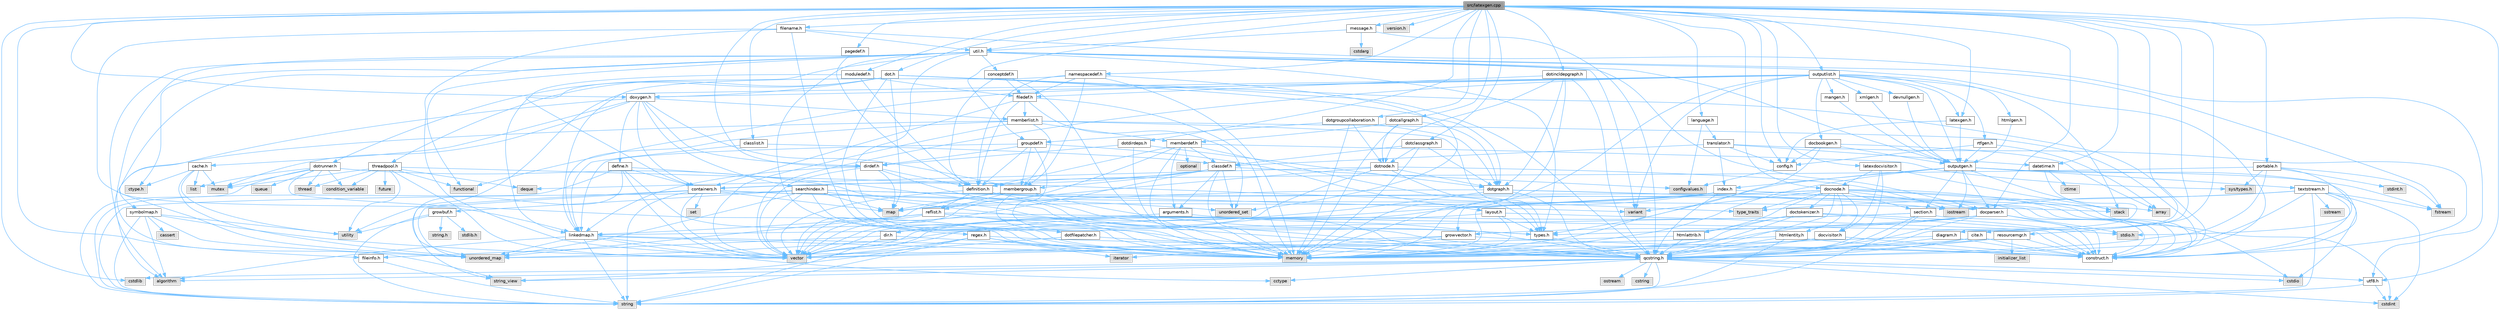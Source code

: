 digraph "src/latexgen.cpp"
{
 // INTERACTIVE_SVG=YES
 // LATEX_PDF_SIZE
  bgcolor="transparent";
  edge [fontname=Helvetica,fontsize=10,labelfontname=Helvetica,labelfontsize=10];
  node [fontname=Helvetica,fontsize=10,shape=box,height=0.2,width=0.4];
  Node1 [id="Node000001",label="src/latexgen.cpp",height=0.2,width=0.4,color="gray40", fillcolor="grey60", style="filled", fontcolor="black",tooltip=" "];
  Node1 -> Node2 [id="edge1_Node000001_Node000002",color="steelblue1",style="solid",tooltip=" "];
  Node2 [id="Node000002",label="cstdlib",height=0.2,width=0.4,color="grey60", fillcolor="#E0E0E0", style="filled",tooltip=" "];
  Node1 -> Node3 [id="edge2_Node000001_Node000003",color="steelblue1",style="solid",tooltip=" "];
  Node3 [id="Node000003",label="latexgen.h",height=0.2,width=0.4,color="grey40", fillcolor="white", style="filled",URL="$d6/d9c/latexgen_8h.html",tooltip=" "];
  Node3 -> Node4 [id="edge3_Node000003_Node000004",color="steelblue1",style="solid",tooltip=" "];
  Node4 [id="Node000004",label="config.h",height=0.2,width=0.4,color="grey40", fillcolor="white", style="filled",URL="$db/d16/config_8h.html",tooltip=" "];
  Node4 -> Node5 [id="edge4_Node000004_Node000005",color="steelblue1",style="solid",tooltip=" "];
  Node5 [id="Node000005",label="configvalues.h",height=0.2,width=0.4,color="grey60", fillcolor="#E0E0E0", style="filled",tooltip=" "];
  Node3 -> Node6 [id="edge5_Node000003_Node000006",color="steelblue1",style="solid",tooltip=" "];
  Node6 [id="Node000006",label="outputgen.h",height=0.2,width=0.4,color="grey40", fillcolor="white", style="filled",URL="$df/d06/outputgen_8h.html",tooltip=" "];
  Node6 -> Node7 [id="edge6_Node000006_Node000007",color="steelblue1",style="solid",tooltip=" "];
  Node7 [id="Node000007",label="memory",height=0.2,width=0.4,color="grey60", fillcolor="#E0E0E0", style="filled",tooltip=" "];
  Node6 -> Node8 [id="edge7_Node000006_Node000008",color="steelblue1",style="solid",tooltip=" "];
  Node8 [id="Node000008",label="stack",height=0.2,width=0.4,color="grey60", fillcolor="#E0E0E0", style="filled",tooltip=" "];
  Node6 -> Node9 [id="edge8_Node000006_Node000009",color="steelblue1",style="solid",tooltip=" "];
  Node9 [id="Node000009",label="iostream",height=0.2,width=0.4,color="grey60", fillcolor="#E0E0E0", style="filled",tooltip=" "];
  Node6 -> Node10 [id="edge9_Node000006_Node000010",color="steelblue1",style="solid",tooltip=" "];
  Node10 [id="Node000010",label="fstream",height=0.2,width=0.4,color="grey60", fillcolor="#E0E0E0", style="filled",tooltip=" "];
  Node6 -> Node11 [id="edge10_Node000006_Node000011",color="steelblue1",style="solid",tooltip=" "];
  Node11 [id="Node000011",label="types.h",height=0.2,width=0.4,color="grey40", fillcolor="white", style="filled",URL="$d9/d49/types_8h.html",tooltip="This file contains a number of basic enums and types."];
  Node11 -> Node12 [id="edge11_Node000011_Node000012",color="steelblue1",style="solid",tooltip=" "];
  Node12 [id="Node000012",label="qcstring.h",height=0.2,width=0.4,color="grey40", fillcolor="white", style="filled",URL="$d7/d5c/qcstring_8h.html",tooltip=" "];
  Node12 -> Node13 [id="edge12_Node000012_Node000013",color="steelblue1",style="solid",tooltip=" "];
  Node13 [id="Node000013",label="string",height=0.2,width=0.4,color="grey60", fillcolor="#E0E0E0", style="filled",tooltip=" "];
  Node12 -> Node14 [id="edge13_Node000012_Node000014",color="steelblue1",style="solid",tooltip=" "];
  Node14 [id="Node000014",label="string_view",height=0.2,width=0.4,color="grey60", fillcolor="#E0E0E0", style="filled",tooltip=" "];
  Node12 -> Node15 [id="edge14_Node000012_Node000015",color="steelblue1",style="solid",tooltip=" "];
  Node15 [id="Node000015",label="algorithm",height=0.2,width=0.4,color="grey60", fillcolor="#E0E0E0", style="filled",tooltip=" "];
  Node12 -> Node16 [id="edge15_Node000012_Node000016",color="steelblue1",style="solid",tooltip=" "];
  Node16 [id="Node000016",label="cctype",height=0.2,width=0.4,color="grey60", fillcolor="#E0E0E0", style="filled",tooltip=" "];
  Node12 -> Node17 [id="edge16_Node000012_Node000017",color="steelblue1",style="solid",tooltip=" "];
  Node17 [id="Node000017",label="cstring",height=0.2,width=0.4,color="grey60", fillcolor="#E0E0E0", style="filled",tooltip=" "];
  Node12 -> Node18 [id="edge17_Node000012_Node000018",color="steelblue1",style="solid",tooltip=" "];
  Node18 [id="Node000018",label="cstdio",height=0.2,width=0.4,color="grey60", fillcolor="#E0E0E0", style="filled",tooltip=" "];
  Node12 -> Node2 [id="edge18_Node000012_Node000002",color="steelblue1",style="solid",tooltip=" "];
  Node12 -> Node19 [id="edge19_Node000012_Node000019",color="steelblue1",style="solid",tooltip=" "];
  Node19 [id="Node000019",label="cstdint",height=0.2,width=0.4,color="grey60", fillcolor="#E0E0E0", style="filled",tooltip=" "];
  Node12 -> Node20 [id="edge20_Node000012_Node000020",color="steelblue1",style="solid",tooltip=" "];
  Node20 [id="Node000020",label="ostream",height=0.2,width=0.4,color="grey60", fillcolor="#E0E0E0", style="filled",tooltip=" "];
  Node12 -> Node21 [id="edge21_Node000012_Node000021",color="steelblue1",style="solid",tooltip=" "];
  Node21 [id="Node000021",label="utf8.h",height=0.2,width=0.4,color="grey40", fillcolor="white", style="filled",URL="$db/d7c/utf8_8h.html",tooltip="Various UTF8 related helper functions."];
  Node21 -> Node19 [id="edge22_Node000021_Node000019",color="steelblue1",style="solid",tooltip=" "];
  Node21 -> Node13 [id="edge23_Node000021_Node000013",color="steelblue1",style="solid",tooltip=" "];
  Node6 -> Node22 [id="edge24_Node000006_Node000022",color="steelblue1",style="solid",tooltip=" "];
  Node22 [id="Node000022",label="index.h",height=0.2,width=0.4,color="grey40", fillcolor="white", style="filled",URL="$d1/db5/index_8h.html",tooltip=" "];
  Node22 -> Node7 [id="edge25_Node000022_Node000007",color="steelblue1",style="solid",tooltip=" "];
  Node22 -> Node23 [id="edge26_Node000022_Node000023",color="steelblue1",style="solid",tooltip=" "];
  Node23 [id="Node000023",label="vector",height=0.2,width=0.4,color="grey60", fillcolor="#E0E0E0", style="filled",tooltip=" "];
  Node22 -> Node24 [id="edge27_Node000022_Node000024",color="steelblue1",style="solid",tooltip=" "];
  Node24 [id="Node000024",label="map",height=0.2,width=0.4,color="grey60", fillcolor="#E0E0E0", style="filled",tooltip=" "];
  Node22 -> Node12 [id="edge28_Node000022_Node000012",color="steelblue1",style="solid",tooltip=" "];
  Node22 -> Node25 [id="edge29_Node000022_Node000025",color="steelblue1",style="solid",tooltip=" "];
  Node25 [id="Node000025",label="construct.h",height=0.2,width=0.4,color="grey40", fillcolor="white", style="filled",URL="$d7/dfc/construct_8h.html",tooltip=" "];
  Node6 -> Node26 [id="edge30_Node000006_Node000026",color="steelblue1",style="solid",tooltip=" "];
  Node26 [id="Node000026",label="section.h",height=0.2,width=0.4,color="grey40", fillcolor="white", style="filled",URL="$d1/d2a/section_8h.html",tooltip=" "];
  Node26 -> Node13 [id="edge31_Node000026_Node000013",color="steelblue1",style="solid",tooltip=" "];
  Node26 -> Node27 [id="edge32_Node000026_Node000027",color="steelblue1",style="solid",tooltip=" "];
  Node27 [id="Node000027",label="unordered_map",height=0.2,width=0.4,color="grey60", fillcolor="#E0E0E0", style="filled",tooltip=" "];
  Node26 -> Node12 [id="edge33_Node000026_Node000012",color="steelblue1",style="solid",tooltip=" "];
  Node26 -> Node28 [id="edge34_Node000026_Node000028",color="steelblue1",style="solid",tooltip=" "];
  Node28 [id="Node000028",label="linkedmap.h",height=0.2,width=0.4,color="grey40", fillcolor="white", style="filled",URL="$da/de1/linkedmap_8h.html",tooltip=" "];
  Node28 -> Node27 [id="edge35_Node000028_Node000027",color="steelblue1",style="solid",tooltip=" "];
  Node28 -> Node23 [id="edge36_Node000028_Node000023",color="steelblue1",style="solid",tooltip=" "];
  Node28 -> Node7 [id="edge37_Node000028_Node000007",color="steelblue1",style="solid",tooltip=" "];
  Node28 -> Node13 [id="edge38_Node000028_Node000013",color="steelblue1",style="solid",tooltip=" "];
  Node28 -> Node15 [id="edge39_Node000028_Node000015",color="steelblue1",style="solid",tooltip=" "];
  Node28 -> Node16 [id="edge40_Node000028_Node000016",color="steelblue1",style="solid",tooltip=" "];
  Node28 -> Node12 [id="edge41_Node000028_Node000012",color="steelblue1",style="solid",tooltip=" "];
  Node26 -> Node25 [id="edge42_Node000026_Node000025",color="steelblue1",style="solid",tooltip=" "];
  Node6 -> Node29 [id="edge43_Node000006_Node000029",color="steelblue1",style="solid",tooltip=" "];
  Node29 [id="Node000029",label="textstream.h",height=0.2,width=0.4,color="grey40", fillcolor="white", style="filled",URL="$d4/d7d/textstream_8h.html",tooltip=" "];
  Node29 -> Node13 [id="edge44_Node000029_Node000013",color="steelblue1",style="solid",tooltip=" "];
  Node29 -> Node9 [id="edge45_Node000029_Node000009",color="steelblue1",style="solid",tooltip=" "];
  Node29 -> Node30 [id="edge46_Node000029_Node000030",color="steelblue1",style="solid",tooltip=" "];
  Node30 [id="Node000030",label="sstream",height=0.2,width=0.4,color="grey60", fillcolor="#E0E0E0", style="filled",tooltip=" "];
  Node29 -> Node19 [id="edge47_Node000029_Node000019",color="steelblue1",style="solid",tooltip=" "];
  Node29 -> Node18 [id="edge48_Node000029_Node000018",color="steelblue1",style="solid",tooltip=" "];
  Node29 -> Node10 [id="edge49_Node000029_Node000010",color="steelblue1",style="solid",tooltip=" "];
  Node29 -> Node31 [id="edge50_Node000029_Node000031",color="steelblue1",style="solid",tooltip=" "];
  Node31 [id="Node000031",label="type_traits",height=0.2,width=0.4,color="grey60", fillcolor="#E0E0E0", style="filled",tooltip=" "];
  Node29 -> Node12 [id="edge51_Node000029_Node000012",color="steelblue1",style="solid",tooltip=" "];
  Node29 -> Node25 [id="edge52_Node000029_Node000025",color="steelblue1",style="solid",tooltip=" "];
  Node6 -> Node32 [id="edge53_Node000006_Node000032",color="steelblue1",style="solid",tooltip=" "];
  Node32 [id="Node000032",label="docparser.h",height=0.2,width=0.4,color="grey40", fillcolor="white", style="filled",URL="$de/d9c/docparser_8h.html",tooltip=" "];
  Node32 -> Node33 [id="edge54_Node000032_Node000033",color="steelblue1",style="solid",tooltip=" "];
  Node33 [id="Node000033",label="stdio.h",height=0.2,width=0.4,color="grey60", fillcolor="#E0E0E0", style="filled",tooltip=" "];
  Node32 -> Node7 [id="edge55_Node000032_Node000007",color="steelblue1",style="solid",tooltip=" "];
  Node32 -> Node12 [id="edge56_Node000032_Node000012",color="steelblue1",style="solid",tooltip=" "];
  Node32 -> Node34 [id="edge57_Node000032_Node000034",color="steelblue1",style="solid",tooltip=" "];
  Node34 [id="Node000034",label="growvector.h",height=0.2,width=0.4,color="grey40", fillcolor="white", style="filled",URL="$d7/d50/growvector_8h.html",tooltip=" "];
  Node34 -> Node23 [id="edge58_Node000034_Node000023",color="steelblue1",style="solid",tooltip=" "];
  Node34 -> Node7 [id="edge59_Node000034_Node000007",color="steelblue1",style="solid",tooltip=" "];
  Node34 -> Node35 [id="edge60_Node000034_Node000035",color="steelblue1",style="solid",tooltip=" "];
  Node35 [id="Node000035",label="iterator",height=0.2,width=0.4,color="grey60", fillcolor="#E0E0E0", style="filled",tooltip=" "];
  Node34 -> Node25 [id="edge61_Node000034_Node000025",color="steelblue1",style="solid",tooltip=" "];
  Node32 -> Node25 [id="edge62_Node000032_Node000025",color="steelblue1",style="solid",tooltip=" "];
  Node32 -> Node11 [id="edge63_Node000032_Node000011",color="steelblue1",style="solid",tooltip=" "];
  Node6 -> Node25 [id="edge64_Node000006_Node000025",color="steelblue1",style="solid",tooltip=" "];
  Node1 -> Node4 [id="edge65_Node000001_Node000004",color="steelblue1",style="solid",tooltip=" "];
  Node1 -> Node36 [id="edge66_Node000001_Node000036",color="steelblue1",style="solid",tooltip=" "];
  Node36 [id="Node000036",label="message.h",height=0.2,width=0.4,color="grey40", fillcolor="white", style="filled",URL="$d2/d0d/message_8h.html",tooltip=" "];
  Node36 -> Node37 [id="edge67_Node000036_Node000037",color="steelblue1",style="solid",tooltip=" "];
  Node37 [id="Node000037",label="cstdarg",height=0.2,width=0.4,color="grey60", fillcolor="#E0E0E0", style="filled",tooltip=" "];
  Node36 -> Node12 [id="edge68_Node000036_Node000012",color="steelblue1",style="solid",tooltip=" "];
  Node36 -> Node38 [id="edge69_Node000036_Node000038",color="steelblue1",style="solid",tooltip=" "];
  Node38 [id="Node000038",label="util.h",height=0.2,width=0.4,color="grey40", fillcolor="white", style="filled",URL="$d8/d3c/util_8h.html",tooltip="A bunch of utility functions."];
  Node38 -> Node7 [id="edge70_Node000038_Node000007",color="steelblue1",style="solid",tooltip=" "];
  Node38 -> Node27 [id="edge71_Node000038_Node000027",color="steelblue1",style="solid",tooltip=" "];
  Node38 -> Node15 [id="edge72_Node000038_Node000015",color="steelblue1",style="solid",tooltip=" "];
  Node38 -> Node39 [id="edge73_Node000038_Node000039",color="steelblue1",style="solid",tooltip=" "];
  Node39 [id="Node000039",label="functional",height=0.2,width=0.4,color="grey60", fillcolor="#E0E0E0", style="filled",tooltip=" "];
  Node38 -> Node10 [id="edge74_Node000038_Node000010",color="steelblue1",style="solid",tooltip=" "];
  Node38 -> Node40 [id="edge75_Node000038_Node000040",color="steelblue1",style="solid",tooltip=" "];
  Node40 [id="Node000040",label="variant",height=0.2,width=0.4,color="grey60", fillcolor="#E0E0E0", style="filled",tooltip=" "];
  Node38 -> Node14 [id="edge76_Node000038_Node000014",color="steelblue1",style="solid",tooltip=" "];
  Node38 -> Node41 [id="edge77_Node000038_Node000041",color="steelblue1",style="solid",tooltip=" "];
  Node41 [id="Node000041",label="ctype.h",height=0.2,width=0.4,color="grey60", fillcolor="#E0E0E0", style="filled",tooltip=" "];
  Node38 -> Node11 [id="edge78_Node000038_Node000011",color="steelblue1",style="solid",tooltip=" "];
  Node38 -> Node32 [id="edge79_Node000038_Node000032",color="steelblue1",style="solid",tooltip=" "];
  Node38 -> Node42 [id="edge80_Node000038_Node000042",color="steelblue1",style="solid",tooltip=" "];
  Node42 [id="Node000042",label="containers.h",height=0.2,width=0.4,color="grey40", fillcolor="white", style="filled",URL="$d5/d75/containers_8h.html",tooltip=" "];
  Node42 -> Node23 [id="edge81_Node000042_Node000023",color="steelblue1",style="solid",tooltip=" "];
  Node42 -> Node13 [id="edge82_Node000042_Node000013",color="steelblue1",style="solid",tooltip=" "];
  Node42 -> Node14 [id="edge83_Node000042_Node000014",color="steelblue1",style="solid",tooltip=" "];
  Node42 -> Node43 [id="edge84_Node000042_Node000043",color="steelblue1",style="solid",tooltip=" "];
  Node43 [id="Node000043",label="set",height=0.2,width=0.4,color="grey60", fillcolor="#E0E0E0", style="filled",tooltip=" "];
  Node42 -> Node24 [id="edge85_Node000042_Node000024",color="steelblue1",style="solid",tooltip=" "];
  Node42 -> Node44 [id="edge86_Node000042_Node000044",color="steelblue1",style="solid",tooltip=" "];
  Node44 [id="Node000044",label="unordered_set",height=0.2,width=0.4,color="grey60", fillcolor="#E0E0E0", style="filled",tooltip=" "];
  Node42 -> Node27 [id="edge87_Node000042_Node000027",color="steelblue1",style="solid",tooltip=" "];
  Node42 -> Node8 [id="edge88_Node000042_Node000008",color="steelblue1",style="solid",tooltip=" "];
  Node38 -> Node6 [id="edge89_Node000038_Node000006",color="steelblue1",style="solid",tooltip=" "];
  Node38 -> Node45 [id="edge90_Node000038_Node000045",color="steelblue1",style="solid",tooltip=" "];
  Node45 [id="Node000045",label="regex.h",height=0.2,width=0.4,color="grey40", fillcolor="white", style="filled",URL="$d1/d21/regex_8h.html",tooltip=" "];
  Node45 -> Node7 [id="edge91_Node000045_Node000007",color="steelblue1",style="solid",tooltip=" "];
  Node45 -> Node13 [id="edge92_Node000045_Node000013",color="steelblue1",style="solid",tooltip=" "];
  Node45 -> Node14 [id="edge93_Node000045_Node000014",color="steelblue1",style="solid",tooltip=" "];
  Node45 -> Node23 [id="edge94_Node000045_Node000023",color="steelblue1",style="solid",tooltip=" "];
  Node45 -> Node35 [id="edge95_Node000045_Node000035",color="steelblue1",style="solid",tooltip=" "];
  Node45 -> Node25 [id="edge96_Node000045_Node000025",color="steelblue1",style="solid",tooltip=" "];
  Node38 -> Node46 [id="edge97_Node000038_Node000046",color="steelblue1",style="solid",tooltip=" "];
  Node46 [id="Node000046",label="conceptdef.h",height=0.2,width=0.4,color="grey40", fillcolor="white", style="filled",URL="$da/df1/conceptdef_8h.html",tooltip=" "];
  Node46 -> Node7 [id="edge98_Node000046_Node000007",color="steelblue1",style="solid",tooltip=" "];
  Node46 -> Node47 [id="edge99_Node000046_Node000047",color="steelblue1",style="solid",tooltip=" "];
  Node47 [id="Node000047",label="definition.h",height=0.2,width=0.4,color="grey40", fillcolor="white", style="filled",URL="$df/da1/definition_8h.html",tooltip=" "];
  Node47 -> Node23 [id="edge100_Node000047_Node000023",color="steelblue1",style="solid",tooltip=" "];
  Node47 -> Node11 [id="edge101_Node000047_Node000011",color="steelblue1",style="solid",tooltip=" "];
  Node47 -> Node48 [id="edge102_Node000047_Node000048",color="steelblue1",style="solid",tooltip=" "];
  Node48 [id="Node000048",label="reflist.h",height=0.2,width=0.4,color="grey40", fillcolor="white", style="filled",URL="$d1/d02/reflist_8h.html",tooltip=" "];
  Node48 -> Node23 [id="edge103_Node000048_Node000023",color="steelblue1",style="solid",tooltip=" "];
  Node48 -> Node27 [id="edge104_Node000048_Node000027",color="steelblue1",style="solid",tooltip=" "];
  Node48 -> Node7 [id="edge105_Node000048_Node000007",color="steelblue1",style="solid",tooltip=" "];
  Node48 -> Node12 [id="edge106_Node000048_Node000012",color="steelblue1",style="solid",tooltip=" "];
  Node48 -> Node28 [id="edge107_Node000048_Node000028",color="steelblue1",style="solid",tooltip=" "];
  Node48 -> Node25 [id="edge108_Node000048_Node000025",color="steelblue1",style="solid",tooltip=" "];
  Node47 -> Node25 [id="edge109_Node000047_Node000025",color="steelblue1",style="solid",tooltip=" "];
  Node46 -> Node49 [id="edge110_Node000046_Node000049",color="steelblue1",style="solid",tooltip=" "];
  Node49 [id="Node000049",label="filedef.h",height=0.2,width=0.4,color="grey40", fillcolor="white", style="filled",URL="$d4/d3a/filedef_8h.html",tooltip=" "];
  Node49 -> Node7 [id="edge111_Node000049_Node000007",color="steelblue1",style="solid",tooltip=" "];
  Node49 -> Node44 [id="edge112_Node000049_Node000044",color="steelblue1",style="solid",tooltip=" "];
  Node49 -> Node47 [id="edge113_Node000049_Node000047",color="steelblue1",style="solid",tooltip=" "];
  Node49 -> Node50 [id="edge114_Node000049_Node000050",color="steelblue1",style="solid",tooltip=" "];
  Node50 [id="Node000050",label="memberlist.h",height=0.2,width=0.4,color="grey40", fillcolor="white", style="filled",URL="$dd/d78/memberlist_8h.html",tooltip=" "];
  Node50 -> Node23 [id="edge115_Node000050_Node000023",color="steelblue1",style="solid",tooltip=" "];
  Node50 -> Node15 [id="edge116_Node000050_Node000015",color="steelblue1",style="solid",tooltip=" "];
  Node50 -> Node51 [id="edge117_Node000050_Node000051",color="steelblue1",style="solid",tooltip=" "];
  Node51 [id="Node000051",label="memberdef.h",height=0.2,width=0.4,color="grey40", fillcolor="white", style="filled",URL="$d4/d46/memberdef_8h.html",tooltip=" "];
  Node51 -> Node23 [id="edge118_Node000051_Node000023",color="steelblue1",style="solid",tooltip=" "];
  Node51 -> Node7 [id="edge119_Node000051_Node000007",color="steelblue1",style="solid",tooltip=" "];
  Node51 -> Node52 [id="edge120_Node000051_Node000052",color="steelblue1",style="solid",tooltip=" "];
  Node52 [id="Node000052",label="optional",height=0.2,width=0.4,color="grey60", fillcolor="#E0E0E0", style="filled",tooltip=" "];
  Node51 -> Node53 [id="edge121_Node000051_Node000053",color="steelblue1",style="solid",tooltip=" "];
  Node53 [id="Node000053",label="sys/types.h",height=0.2,width=0.4,color="grey60", fillcolor="#E0E0E0", style="filled",tooltip=" "];
  Node51 -> Node11 [id="edge122_Node000051_Node000011",color="steelblue1",style="solid",tooltip=" "];
  Node51 -> Node47 [id="edge123_Node000051_Node000047",color="steelblue1",style="solid",tooltip=" "];
  Node51 -> Node54 [id="edge124_Node000051_Node000054",color="steelblue1",style="solid",tooltip=" "];
  Node54 [id="Node000054",label="arguments.h",height=0.2,width=0.4,color="grey40", fillcolor="white", style="filled",URL="$df/d9b/arguments_8h.html",tooltip=" "];
  Node54 -> Node23 [id="edge125_Node000054_Node000023",color="steelblue1",style="solid",tooltip=" "];
  Node54 -> Node12 [id="edge126_Node000054_Node000012",color="steelblue1",style="solid",tooltip=" "];
  Node51 -> Node55 [id="edge127_Node000051_Node000055",color="steelblue1",style="solid",tooltip=" "];
  Node55 [id="Node000055",label="classdef.h",height=0.2,width=0.4,color="grey40", fillcolor="white", style="filled",URL="$d1/da6/classdef_8h.html",tooltip=" "];
  Node55 -> Node7 [id="edge128_Node000055_Node000007",color="steelblue1",style="solid",tooltip=" "];
  Node55 -> Node23 [id="edge129_Node000055_Node000023",color="steelblue1",style="solid",tooltip=" "];
  Node55 -> Node44 [id="edge130_Node000055_Node000044",color="steelblue1",style="solid",tooltip=" "];
  Node55 -> Node42 [id="edge131_Node000055_Node000042",color="steelblue1",style="solid",tooltip=" "];
  Node55 -> Node47 [id="edge132_Node000055_Node000047",color="steelblue1",style="solid",tooltip=" "];
  Node55 -> Node54 [id="edge133_Node000055_Node000054",color="steelblue1",style="solid",tooltip=" "];
  Node55 -> Node56 [id="edge134_Node000055_Node000056",color="steelblue1",style="solid",tooltip=" "];
  Node56 [id="Node000056",label="membergroup.h",height=0.2,width=0.4,color="grey40", fillcolor="white", style="filled",URL="$d9/d11/membergroup_8h.html",tooltip=" "];
  Node56 -> Node23 [id="edge135_Node000056_Node000023",color="steelblue1",style="solid",tooltip=" "];
  Node56 -> Node24 [id="edge136_Node000056_Node000024",color="steelblue1",style="solid",tooltip=" "];
  Node56 -> Node7 [id="edge137_Node000056_Node000007",color="steelblue1",style="solid",tooltip=" "];
  Node56 -> Node11 [id="edge138_Node000056_Node000011",color="steelblue1",style="solid",tooltip=" "];
  Node56 -> Node48 [id="edge139_Node000056_Node000048",color="steelblue1",style="solid",tooltip=" "];
  Node55 -> Node5 [id="edge140_Node000055_Node000005",color="steelblue1",style="solid",tooltip=" "];
  Node50 -> Node28 [id="edge141_Node000050_Node000028",color="steelblue1",style="solid",tooltip=" "];
  Node50 -> Node11 [id="edge142_Node000050_Node000011",color="steelblue1",style="solid",tooltip=" "];
  Node50 -> Node56 [id="edge143_Node000050_Node000056",color="steelblue1",style="solid",tooltip=" "];
  Node50 -> Node25 [id="edge144_Node000050_Node000025",color="steelblue1",style="solid",tooltip=" "];
  Node49 -> Node42 [id="edge145_Node000049_Node000042",color="steelblue1",style="solid",tooltip=" "];
  Node38 -> Node25 [id="edge146_Node000038_Node000025",color="steelblue1",style="solid",tooltip=" "];
  Node1 -> Node57 [id="edge147_Node000001_Node000057",color="steelblue1",style="solid",tooltip=" "];
  Node57 [id="Node000057",label="doxygen.h",height=0.2,width=0.4,color="grey40", fillcolor="white", style="filled",URL="$d1/da1/doxygen_8h.html",tooltip=" "];
  Node57 -> Node58 [id="edge148_Node000057_Node000058",color="steelblue1",style="solid",tooltip=" "];
  Node58 [id="Node000058",label="mutex",height=0.2,width=0.4,color="grey60", fillcolor="#E0E0E0", style="filled",tooltip=" "];
  Node57 -> Node42 [id="edge149_Node000057_Node000042",color="steelblue1",style="solid",tooltip=" "];
  Node57 -> Node56 [id="edge150_Node000057_Node000056",color="steelblue1",style="solid",tooltip=" "];
  Node57 -> Node59 [id="edge151_Node000057_Node000059",color="steelblue1",style="solid",tooltip=" "];
  Node59 [id="Node000059",label="dirdef.h",height=0.2,width=0.4,color="grey40", fillcolor="white", style="filled",URL="$d6/d15/dirdef_8h.html",tooltip=" "];
  Node59 -> Node23 [id="edge152_Node000059_Node000023",color="steelblue1",style="solid",tooltip=" "];
  Node59 -> Node24 [id="edge153_Node000059_Node000024",color="steelblue1",style="solid",tooltip=" "];
  Node59 -> Node12 [id="edge154_Node000059_Node000012",color="steelblue1",style="solid",tooltip=" "];
  Node59 -> Node28 [id="edge155_Node000059_Node000028",color="steelblue1",style="solid",tooltip=" "];
  Node59 -> Node47 [id="edge156_Node000059_Node000047",color="steelblue1",style="solid",tooltip=" "];
  Node57 -> Node50 [id="edge157_Node000057_Node000050",color="steelblue1",style="solid",tooltip=" "];
  Node57 -> Node60 [id="edge158_Node000057_Node000060",color="steelblue1",style="solid",tooltip=" "];
  Node60 [id="Node000060",label="define.h",height=0.2,width=0.4,color="grey40", fillcolor="white", style="filled",URL="$df/d67/define_8h.html",tooltip=" "];
  Node60 -> Node23 [id="edge159_Node000060_Node000023",color="steelblue1",style="solid",tooltip=" "];
  Node60 -> Node7 [id="edge160_Node000060_Node000007",color="steelblue1",style="solid",tooltip=" "];
  Node60 -> Node13 [id="edge161_Node000060_Node000013",color="steelblue1",style="solid",tooltip=" "];
  Node60 -> Node27 [id="edge162_Node000060_Node000027",color="steelblue1",style="solid",tooltip=" "];
  Node60 -> Node12 [id="edge163_Node000060_Node000012",color="steelblue1",style="solid",tooltip=" "];
  Node60 -> Node42 [id="edge164_Node000060_Node000042",color="steelblue1",style="solid",tooltip=" "];
  Node57 -> Node61 [id="edge165_Node000057_Node000061",color="steelblue1",style="solid",tooltip=" "];
  Node61 [id="Node000061",label="cache.h",height=0.2,width=0.4,color="grey40", fillcolor="white", style="filled",URL="$d3/d26/cache_8h.html",tooltip=" "];
  Node61 -> Node62 [id="edge166_Node000061_Node000062",color="steelblue1",style="solid",tooltip=" "];
  Node62 [id="Node000062",label="list",height=0.2,width=0.4,color="grey60", fillcolor="#E0E0E0", style="filled",tooltip=" "];
  Node61 -> Node27 [id="edge167_Node000061_Node000027",color="steelblue1",style="solid",tooltip=" "];
  Node61 -> Node58 [id="edge168_Node000061_Node000058",color="steelblue1",style="solid",tooltip=" "];
  Node61 -> Node63 [id="edge169_Node000061_Node000063",color="steelblue1",style="solid",tooltip=" "];
  Node63 [id="Node000063",label="utility",height=0.2,width=0.4,color="grey60", fillcolor="#E0E0E0", style="filled",tooltip=" "];
  Node61 -> Node41 [id="edge170_Node000061_Node000041",color="steelblue1",style="solid",tooltip=" "];
  Node57 -> Node64 [id="edge171_Node000057_Node000064",color="steelblue1",style="solid",tooltip=" "];
  Node64 [id="Node000064",label="symbolmap.h",height=0.2,width=0.4,color="grey40", fillcolor="white", style="filled",URL="$d7/ddd/symbolmap_8h.html",tooltip=" "];
  Node64 -> Node15 [id="edge172_Node000064_Node000015",color="steelblue1",style="solid",tooltip=" "];
  Node64 -> Node27 [id="edge173_Node000064_Node000027",color="steelblue1",style="solid",tooltip=" "];
  Node64 -> Node23 [id="edge174_Node000064_Node000023",color="steelblue1",style="solid",tooltip=" "];
  Node64 -> Node13 [id="edge175_Node000064_Node000013",color="steelblue1",style="solid",tooltip=" "];
  Node64 -> Node63 [id="edge176_Node000064_Node000063",color="steelblue1",style="solid",tooltip=" "];
  Node64 -> Node65 [id="edge177_Node000064_Node000065",color="steelblue1",style="solid",tooltip=" "];
  Node65 [id="Node000065",label="cassert",height=0.2,width=0.4,color="grey60", fillcolor="#E0E0E0", style="filled",tooltip=" "];
  Node57 -> Node66 [id="edge178_Node000057_Node000066",color="steelblue1",style="solid",tooltip=" "];
  Node66 [id="Node000066",label="searchindex.h",height=0.2,width=0.4,color="grey40", fillcolor="white", style="filled",URL="$de/d07/searchindex_8h.html",tooltip="Web server based search engine."];
  Node66 -> Node7 [id="edge179_Node000066_Node000007",color="steelblue1",style="solid",tooltip=" "];
  Node66 -> Node23 [id="edge180_Node000066_Node000023",color="steelblue1",style="solid",tooltip=" "];
  Node66 -> Node24 [id="edge181_Node000066_Node000024",color="steelblue1",style="solid",tooltip=" "];
  Node66 -> Node27 [id="edge182_Node000066_Node000027",color="steelblue1",style="solid",tooltip=" "];
  Node66 -> Node13 [id="edge183_Node000066_Node000013",color="steelblue1",style="solid",tooltip=" "];
  Node66 -> Node67 [id="edge184_Node000066_Node000067",color="steelblue1",style="solid",tooltip=" "];
  Node67 [id="Node000067",label="array",height=0.2,width=0.4,color="grey60", fillcolor="#E0E0E0", style="filled",tooltip=" "];
  Node66 -> Node40 [id="edge185_Node000066_Node000040",color="steelblue1",style="solid",tooltip=" "];
  Node66 -> Node12 [id="edge186_Node000066_Node000012",color="steelblue1",style="solid",tooltip=" "];
  Node66 -> Node68 [id="edge187_Node000066_Node000068",color="steelblue1",style="solid",tooltip=" "];
  Node68 [id="Node000068",label="growbuf.h",height=0.2,width=0.4,color="grey40", fillcolor="white", style="filled",URL="$dd/d72/growbuf_8h.html",tooltip=" "];
  Node68 -> Node63 [id="edge188_Node000068_Node000063",color="steelblue1",style="solid",tooltip=" "];
  Node68 -> Node69 [id="edge189_Node000068_Node000069",color="steelblue1",style="solid",tooltip=" "];
  Node69 [id="Node000069",label="stdlib.h",height=0.2,width=0.4,color="grey60", fillcolor="#E0E0E0", style="filled",tooltip=" "];
  Node68 -> Node70 [id="edge190_Node000068_Node000070",color="steelblue1",style="solid",tooltip=" "];
  Node70 [id="Node000070",label="string.h",height=0.2,width=0.4,color="grey60", fillcolor="#E0E0E0", style="filled",tooltip=" "];
  Node68 -> Node13 [id="edge191_Node000068_Node000013",color="steelblue1",style="solid",tooltip=" "];
  Node1 -> Node38 [id="edge192_Node000001_Node000038",color="steelblue1",style="solid",tooltip=" "];
  Node1 -> Node71 [id="edge193_Node000001_Node000071",color="steelblue1",style="solid",tooltip=" "];
  Node71 [id="Node000071",label="diagram.h",height=0.2,width=0.4,color="grey40", fillcolor="white", style="filled",URL="$d9/d1b/diagram_8h.html",tooltip=" "];
  Node71 -> Node7 [id="edge194_Node000071_Node000007",color="steelblue1",style="solid",tooltip=" "];
  Node71 -> Node12 [id="edge195_Node000071_Node000012",color="steelblue1",style="solid",tooltip=" "];
  Node71 -> Node25 [id="edge196_Node000071_Node000025",color="steelblue1",style="solid",tooltip=" "];
  Node1 -> Node72 [id="edge197_Node000001_Node000072",color="steelblue1",style="solid",tooltip=" "];
  Node72 [id="Node000072",label="language.h",height=0.2,width=0.4,color="grey40", fillcolor="white", style="filled",URL="$d8/dce/language_8h.html",tooltip=" "];
  Node72 -> Node73 [id="edge198_Node000072_Node000073",color="steelblue1",style="solid",tooltip=" "];
  Node73 [id="Node000073",label="translator.h",height=0.2,width=0.4,color="grey40", fillcolor="white", style="filled",URL="$d9/df1/translator_8h.html",tooltip=" "];
  Node73 -> Node55 [id="edge199_Node000073_Node000055",color="steelblue1",style="solid",tooltip=" "];
  Node73 -> Node4 [id="edge200_Node000073_Node000004",color="steelblue1",style="solid",tooltip=" "];
  Node73 -> Node74 [id="edge201_Node000073_Node000074",color="steelblue1",style="solid",tooltip=" "];
  Node74 [id="Node000074",label="datetime.h",height=0.2,width=0.4,color="grey40", fillcolor="white", style="filled",URL="$de/d1b/datetime_8h.html",tooltip=" "];
  Node74 -> Node75 [id="edge202_Node000074_Node000075",color="steelblue1",style="solid",tooltip=" "];
  Node75 [id="Node000075",label="ctime",height=0.2,width=0.4,color="grey60", fillcolor="#E0E0E0", style="filled",tooltip=" "];
  Node74 -> Node12 [id="edge203_Node000074_Node000012",color="steelblue1",style="solid",tooltip=" "];
  Node73 -> Node22 [id="edge204_Node000073_Node000022",color="steelblue1",style="solid",tooltip=" "];
  Node73 -> Node25 [id="edge205_Node000073_Node000025",color="steelblue1",style="solid",tooltip=" "];
  Node72 -> Node5 [id="edge206_Node000072_Node000005",color="steelblue1",style="solid",tooltip=" "];
  Node1 -> Node76 [id="edge207_Node000001_Node000076",color="steelblue1",style="solid",tooltip=" "];
  Node76 [id="Node000076",label="version.h",height=0.2,width=0.4,color="grey60", fillcolor="#E0E0E0", style="filled",tooltip=" "];
  Node1 -> Node77 [id="edge208_Node000001_Node000077",color="steelblue1",style="solid",tooltip=" "];
  Node77 [id="Node000077",label="dot.h",height=0.2,width=0.4,color="grey40", fillcolor="white", style="filled",URL="$d6/d4a/dot_8h.html",tooltip=" "];
  Node77 -> Node24 [id="edge209_Node000077_Node000024",color="steelblue1",style="solid",tooltip=" "];
  Node77 -> Node78 [id="edge210_Node000077_Node000078",color="steelblue1",style="solid",tooltip=" "];
  Node78 [id="Node000078",label="threadpool.h",height=0.2,width=0.4,color="grey40", fillcolor="white", style="filled",URL="$d3/d40/threadpool_8h.html",tooltip=" "];
  Node78 -> Node79 [id="edge211_Node000078_Node000079",color="steelblue1",style="solid",tooltip=" "];
  Node79 [id="Node000079",label="condition_variable",height=0.2,width=0.4,color="grey60", fillcolor="#E0E0E0", style="filled",tooltip=" "];
  Node78 -> Node80 [id="edge212_Node000078_Node000080",color="steelblue1",style="solid",tooltip=" "];
  Node80 [id="Node000080",label="deque",height=0.2,width=0.4,color="grey60", fillcolor="#E0E0E0", style="filled",tooltip=" "];
  Node78 -> Node39 [id="edge213_Node000078_Node000039",color="steelblue1",style="solid",tooltip=" "];
  Node78 -> Node81 [id="edge214_Node000078_Node000081",color="steelblue1",style="solid",tooltip=" "];
  Node81 [id="Node000081",label="future",height=0.2,width=0.4,color="grey60", fillcolor="#E0E0E0", style="filled",tooltip=" "];
  Node78 -> Node58 [id="edge215_Node000078_Node000058",color="steelblue1",style="solid",tooltip=" "];
  Node78 -> Node82 [id="edge216_Node000078_Node000082",color="steelblue1",style="solid",tooltip=" "];
  Node82 [id="Node000082",label="thread",height=0.2,width=0.4,color="grey60", fillcolor="#E0E0E0", style="filled",tooltip=" "];
  Node78 -> Node31 [id="edge217_Node000078_Node000031",color="steelblue1",style="solid",tooltip=" "];
  Node78 -> Node63 [id="edge218_Node000078_Node000063",color="steelblue1",style="solid",tooltip=" "];
  Node78 -> Node23 [id="edge219_Node000078_Node000023",color="steelblue1",style="solid",tooltip=" "];
  Node77 -> Node12 [id="edge220_Node000077_Node000012",color="steelblue1",style="solid",tooltip=" "];
  Node77 -> Node83 [id="edge221_Node000077_Node000083",color="steelblue1",style="solid",tooltip=" "];
  Node83 [id="Node000083",label="dotgraph.h",height=0.2,width=0.4,color="grey40", fillcolor="white", style="filled",URL="$d0/daa/dotgraph_8h.html",tooltip=" "];
  Node83 -> Node9 [id="edge222_Node000083_Node000009",color="steelblue1",style="solid",tooltip=" "];
  Node83 -> Node24 [id="edge223_Node000083_Node000024",color="steelblue1",style="solid",tooltip=" "];
  Node83 -> Node12 [id="edge224_Node000083_Node000012",color="steelblue1",style="solid",tooltip=" "];
  Node83 -> Node84 [id="edge225_Node000083_Node000084",color="steelblue1",style="solid",tooltip=" "];
  Node84 [id="Node000084",label="dir.h",height=0.2,width=0.4,color="grey40", fillcolor="white", style="filled",URL="$df/d9c/dir_8h.html",tooltip=" "];
  Node84 -> Node13 [id="edge226_Node000084_Node000013",color="steelblue1",style="solid",tooltip=" "];
  Node84 -> Node7 [id="edge227_Node000084_Node000007",color="steelblue1",style="solid",tooltip=" "];
  Node84 -> Node85 [id="edge228_Node000084_Node000085",color="steelblue1",style="solid",tooltip=" "];
  Node85 [id="Node000085",label="fileinfo.h",height=0.2,width=0.4,color="grey40", fillcolor="white", style="filled",URL="$df/d45/fileinfo_8h.html",tooltip=" "];
  Node85 -> Node13 [id="edge229_Node000085_Node000013",color="steelblue1",style="solid",tooltip=" "];
  Node83 -> Node25 [id="edge230_Node000083_Node000025",color="steelblue1",style="solid",tooltip=" "];
  Node77 -> Node86 [id="edge231_Node000077_Node000086",color="steelblue1",style="solid",tooltip=" "];
  Node86 [id="Node000086",label="dotfilepatcher.h",height=0.2,width=0.4,color="grey40", fillcolor="white", style="filled",URL="$d3/d38/dotfilepatcher_8h.html",tooltip=" "];
  Node86 -> Node23 [id="edge232_Node000086_Node000023",color="steelblue1",style="solid",tooltip=" "];
  Node86 -> Node12 [id="edge233_Node000086_Node000012",color="steelblue1",style="solid",tooltip=" "];
  Node77 -> Node87 [id="edge234_Node000077_Node000087",color="steelblue1",style="solid",tooltip=" "];
  Node87 [id="Node000087",label="dotrunner.h",height=0.2,width=0.4,color="grey40", fillcolor="white", style="filled",URL="$d2/dd1/dotrunner_8h.html",tooltip=" "];
  Node87 -> Node13 [id="edge235_Node000087_Node000013",color="steelblue1",style="solid",tooltip=" "];
  Node87 -> Node82 [id="edge236_Node000087_Node000082",color="steelblue1",style="solid",tooltip=" "];
  Node87 -> Node62 [id="edge237_Node000087_Node000062",color="steelblue1",style="solid",tooltip=" "];
  Node87 -> Node88 [id="edge238_Node000087_Node000088",color="steelblue1",style="solid",tooltip=" "];
  Node88 [id="Node000088",label="queue",height=0.2,width=0.4,color="grey60", fillcolor="#E0E0E0", style="filled",tooltip=" "];
  Node87 -> Node58 [id="edge239_Node000087_Node000058",color="steelblue1",style="solid",tooltip=" "];
  Node87 -> Node79 [id="edge240_Node000087_Node000079",color="steelblue1",style="solid",tooltip=" "];
  Node87 -> Node7 [id="edge241_Node000087_Node000007",color="steelblue1",style="solid",tooltip=" "];
  Node87 -> Node12 [id="edge242_Node000087_Node000012",color="steelblue1",style="solid",tooltip=" "];
  Node77 -> Node57 [id="edge243_Node000077_Node000057",color="steelblue1",style="solid",tooltip=" "];
  Node77 -> Node25 [id="edge244_Node000077_Node000025",color="steelblue1",style="solid",tooltip=" "];
  Node1 -> Node89 [id="edge245_Node000001_Node000089",color="steelblue1",style="solid",tooltip=" "];
  Node89 [id="Node000089",label="dotcallgraph.h",height=0.2,width=0.4,color="grey40", fillcolor="white", style="filled",URL="$dc/dcf/dotcallgraph_8h.html",tooltip=" "];
  Node89 -> Node7 [id="edge246_Node000089_Node000007",color="steelblue1",style="solid",tooltip=" "];
  Node89 -> Node90 [id="edge247_Node000089_Node000090",color="steelblue1",style="solid",tooltip=" "];
  Node90 [id="Node000090",label="dotnode.h",height=0.2,width=0.4,color="grey40", fillcolor="white", style="filled",URL="$d8/d3b/dotnode_8h.html",tooltip=" "];
  Node90 -> Node23 [id="edge248_Node000090_Node000023",color="steelblue1",style="solid",tooltip=" "];
  Node90 -> Node24 [id="edge249_Node000090_Node000024",color="steelblue1",style="solid",tooltip=" "];
  Node90 -> Node80 [id="edge250_Node000090_Node000080",color="steelblue1",style="solid",tooltip=" "];
  Node90 -> Node9 [id="edge251_Node000090_Node000009",color="steelblue1",style="solid",tooltip=" "];
  Node90 -> Node11 [id="edge252_Node000090_Node000011",color="steelblue1",style="solid",tooltip=" "];
  Node90 -> Node83 [id="edge253_Node000090_Node000083",color="steelblue1",style="solid",tooltip=" "];
  Node89 -> Node83 [id="edge254_Node000089_Node000083",color="steelblue1",style="solid",tooltip=" "];
  Node89 -> Node51 [id="edge255_Node000089_Node000051",color="steelblue1",style="solid",tooltip=" "];
  Node1 -> Node91 [id="edge256_Node000001_Node000091",color="steelblue1",style="solid",tooltip=" "];
  Node91 [id="Node000091",label="dotclassgraph.h",height=0.2,width=0.4,color="grey40", fillcolor="white", style="filled",URL="$d5/d04/dotclassgraph_8h.html",tooltip=" "];
  Node91 -> Node7 [id="edge257_Node000091_Node000007",color="steelblue1",style="solid",tooltip=" "];
  Node91 -> Node55 [id="edge258_Node000091_Node000055",color="steelblue1",style="solid",tooltip=" "];
  Node91 -> Node90 [id="edge259_Node000091_Node000090",color="steelblue1",style="solid",tooltip=" "];
  Node91 -> Node83 [id="edge260_Node000091_Node000083",color="steelblue1",style="solid",tooltip=" "];
  Node1 -> Node92 [id="edge261_Node000001_Node000092",color="steelblue1",style="solid",tooltip=" "];
  Node92 [id="Node000092",label="dotdirdeps.h",height=0.2,width=0.4,color="grey40", fillcolor="white", style="filled",URL="$d3/dcf/dotdirdeps_8h.html",tooltip=" "];
  Node92 -> Node7 [id="edge262_Node000092_Node000007",color="steelblue1",style="solid",tooltip=" "];
  Node92 -> Node83 [id="edge263_Node000092_Node000083",color="steelblue1",style="solid",tooltip=" "];
  Node92 -> Node59 [id="edge264_Node000092_Node000059",color="steelblue1",style="solid",tooltip=" "];
  Node1 -> Node93 [id="edge265_Node000001_Node000093",color="steelblue1",style="solid",tooltip=" "];
  Node93 [id="Node000093",label="dotgroupcollaboration.h",height=0.2,width=0.4,color="grey40", fillcolor="white", style="filled",URL="$d7/d99/dotgroupcollaboration_8h.html",tooltip=" "];
  Node93 -> Node7 [id="edge266_Node000093_Node000007",color="steelblue1",style="solid",tooltip=" "];
  Node93 -> Node90 [id="edge267_Node000093_Node000090",color="steelblue1",style="solid",tooltip=" "];
  Node93 -> Node83 [id="edge268_Node000093_Node000083",color="steelblue1",style="solid",tooltip=" "];
  Node93 -> Node94 [id="edge269_Node000093_Node000094",color="steelblue1",style="solid",tooltip=" "];
  Node94 [id="Node000094",label="groupdef.h",height=0.2,width=0.4,color="grey40", fillcolor="white", style="filled",URL="$d1/de6/groupdef_8h.html",tooltip=" "];
  Node94 -> Node7 [id="edge270_Node000094_Node000007",color="steelblue1",style="solid",tooltip=" "];
  Node94 -> Node47 [id="edge271_Node000094_Node000047",color="steelblue1",style="solid",tooltip=" "];
  Node94 -> Node59 [id="edge272_Node000094_Node000059",color="steelblue1",style="solid",tooltip=" "];
  Node94 -> Node95 [id="edge273_Node000094_Node000095",color="steelblue1",style="solid",tooltip=" "];
  Node95 [id="Node000095",label="layout.h",height=0.2,width=0.4,color="grey40", fillcolor="white", style="filled",URL="$db/d51/layout_8h.html",tooltip=" "];
  Node95 -> Node7 [id="edge274_Node000095_Node000007",color="steelblue1",style="solid",tooltip=" "];
  Node95 -> Node23 [id="edge275_Node000095_Node000023",color="steelblue1",style="solid",tooltip=" "];
  Node95 -> Node11 [id="edge276_Node000095_Node000011",color="steelblue1",style="solid",tooltip=" "];
  Node95 -> Node25 [id="edge277_Node000095_Node000025",color="steelblue1",style="solid",tooltip=" "];
  Node94 -> Node56 [id="edge278_Node000094_Node000056",color="steelblue1",style="solid",tooltip=" "];
  Node94 -> Node28 [id="edge279_Node000094_Node000028",color="steelblue1",style="solid",tooltip=" "];
  Node1 -> Node96 [id="edge280_Node000001_Node000096",color="steelblue1",style="solid",tooltip=" "];
  Node96 [id="Node000096",label="dotincldepgraph.h",height=0.2,width=0.4,color="grey40", fillcolor="white", style="filled",URL="$dd/d8c/dotincldepgraph_8h.html",tooltip=" "];
  Node96 -> Node7 [id="edge281_Node000096_Node000007",color="steelblue1",style="solid",tooltip=" "];
  Node96 -> Node12 [id="edge282_Node000096_Node000012",color="steelblue1",style="solid",tooltip=" "];
  Node96 -> Node49 [id="edge283_Node000096_Node000049",color="steelblue1",style="solid",tooltip=" "];
  Node96 -> Node90 [id="edge284_Node000096_Node000090",color="steelblue1",style="solid",tooltip=" "];
  Node96 -> Node83 [id="edge285_Node000096_Node000083",color="steelblue1",style="solid",tooltip=" "];
  Node1 -> Node97 [id="edge286_Node000001_Node000097",color="steelblue1",style="solid",tooltip=" "];
  Node97 [id="Node000097",label="pagedef.h",height=0.2,width=0.4,color="grey40", fillcolor="white", style="filled",URL="$dd/d66/pagedef_8h.html",tooltip=" "];
  Node97 -> Node47 [id="edge287_Node000097_Node000047",color="steelblue1",style="solid",tooltip=" "];
  Node1 -> Node32 [id="edge288_Node000001_Node000032",color="steelblue1",style="solid",tooltip=" "];
  Node1 -> Node98 [id="edge289_Node000001_Node000098",color="steelblue1",style="solid",tooltip=" "];
  Node98 [id="Node000098",label="docnode.h",height=0.2,width=0.4,color="grey40", fillcolor="white", style="filled",URL="$de/d2b/docnode_8h.html",tooltip=" "];
  Node98 -> Node18 [id="edge290_Node000098_Node000018",color="steelblue1",style="solid",tooltip=" "];
  Node98 -> Node19 [id="edge291_Node000098_Node000019",color="steelblue1",style="solid",tooltip=" "];
  Node98 -> Node23 [id="edge292_Node000098_Node000023",color="steelblue1",style="solid",tooltip=" "];
  Node98 -> Node7 [id="edge293_Node000098_Node000007",color="steelblue1",style="solid",tooltip=" "];
  Node98 -> Node40 [id="edge294_Node000098_Node000040",color="steelblue1",style="solid",tooltip=" "];
  Node98 -> Node31 [id="edge295_Node000098_Node000031",color="steelblue1",style="solid",tooltip=" "];
  Node98 -> Node12 [id="edge296_Node000098_Node000012",color="steelblue1",style="solid",tooltip=" "];
  Node98 -> Node99 [id="edge297_Node000098_Node000099",color="steelblue1",style="solid",tooltip=" "];
  Node99 [id="Node000099",label="docvisitor.h",height=0.2,width=0.4,color="grey40", fillcolor="white", style="filled",URL="$d2/d3c/docvisitor_8h.html",tooltip=" "];
  Node99 -> Node7 [id="edge298_Node000099_Node000007",color="steelblue1",style="solid",tooltip=" "];
  Node99 -> Node12 [id="edge299_Node000099_Node000012",color="steelblue1",style="solid",tooltip=" "];
  Node99 -> Node25 [id="edge300_Node000099_Node000025",color="steelblue1",style="solid",tooltip=" "];
  Node98 -> Node32 [id="edge301_Node000098_Node000032",color="steelblue1",style="solid",tooltip=" "];
  Node98 -> Node100 [id="edge302_Node000098_Node000100",color="steelblue1",style="solid",tooltip=" "];
  Node100 [id="Node000100",label="htmlattrib.h",height=0.2,width=0.4,color="grey40", fillcolor="white", style="filled",URL="$d0/d73/htmlattrib_8h.html",tooltip=" "];
  Node100 -> Node23 [id="edge303_Node000100_Node000023",color="steelblue1",style="solid",tooltip=" "];
  Node100 -> Node12 [id="edge304_Node000100_Node000012",color="steelblue1",style="solid",tooltip=" "];
  Node98 -> Node101 [id="edge305_Node000098_Node000101",color="steelblue1",style="solid",tooltip=" "];
  Node101 [id="Node000101",label="htmlentity.h",height=0.2,width=0.4,color="grey40", fillcolor="white", style="filled",URL="$db/dc6/htmlentity_8h.html",tooltip=" "];
  Node101 -> Node27 [id="edge306_Node000101_Node000027",color="steelblue1",style="solid",tooltip=" "];
  Node101 -> Node13 [id="edge307_Node000101_Node000013",color="steelblue1",style="solid",tooltip=" "];
  Node101 -> Node12 [id="edge308_Node000101_Node000012",color="steelblue1",style="solid",tooltip=" "];
  Node101 -> Node25 [id="edge309_Node000101_Node000025",color="steelblue1",style="solid",tooltip=" "];
  Node98 -> Node34 [id="edge310_Node000098_Node000034",color="steelblue1",style="solid",tooltip=" "];
  Node98 -> Node26 [id="edge311_Node000098_Node000026",color="steelblue1",style="solid",tooltip=" "];
  Node98 -> Node25 [id="edge312_Node000098_Node000025",color="steelblue1",style="solid",tooltip=" "];
  Node98 -> Node102 [id="edge313_Node000098_Node000102",color="steelblue1",style="solid",tooltip=" "];
  Node102 [id="Node000102",label="doctokenizer.h",height=0.2,width=0.4,color="grey40", fillcolor="white", style="filled",URL="$d0/d0c/doctokenizer_8h.html",tooltip=" "];
  Node102 -> Node33 [id="edge314_Node000102_Node000033",color="steelblue1",style="solid",tooltip=" "];
  Node102 -> Node7 [id="edge315_Node000102_Node000007",color="steelblue1",style="solid",tooltip=" "];
  Node102 -> Node100 [id="edge316_Node000102_Node000100",color="steelblue1",style="solid",tooltip=" "];
  Node102 -> Node12 [id="edge317_Node000102_Node000012",color="steelblue1",style="solid",tooltip=" "];
  Node102 -> Node25 [id="edge318_Node000102_Node000025",color="steelblue1",style="solid",tooltip=" "];
  Node1 -> Node103 [id="edge319_Node000001_Node000103",color="steelblue1",style="solid",tooltip=" "];
  Node103 [id="Node000103",label="latexdocvisitor.h",height=0.2,width=0.4,color="grey40", fillcolor="white", style="filled",URL="$d8/d99/latexdocvisitor_8h.html",tooltip=" "];
  Node103 -> Node8 [id="edge320_Node000103_Node000008",color="steelblue1",style="solid",tooltip=" "];
  Node103 -> Node12 [id="edge321_Node000103_Node000012",color="steelblue1",style="solid",tooltip=" "];
  Node103 -> Node99 [id="edge322_Node000103_Node000099",color="steelblue1",style="solid",tooltip=" "];
  Node103 -> Node98 [id="edge323_Node000103_Node000098",color="steelblue1",style="solid",tooltip=" "];
  Node1 -> Node59 [id="edge324_Node000001_Node000059",color="steelblue1",style="solid",tooltip=" "];
  Node1 -> Node104 [id="edge325_Node000001_Node000104",color="steelblue1",style="solid",tooltip=" "];
  Node104 [id="Node000104",label="cite.h",height=0.2,width=0.4,color="grey40", fillcolor="white", style="filled",URL="$d7/d69/cite_8h.html",tooltip=" "];
  Node104 -> Node7 [id="edge326_Node000104_Node000007",color="steelblue1",style="solid",tooltip=" "];
  Node104 -> Node12 [id="edge327_Node000104_Node000012",color="steelblue1",style="solid",tooltip=" "];
  Node104 -> Node25 [id="edge328_Node000104_Node000025",color="steelblue1",style="solid",tooltip=" "];
  Node1 -> Node94 [id="edge329_Node000001_Node000094",color="steelblue1",style="solid",tooltip=" "];
  Node1 -> Node105 [id="edge330_Node000001_Node000105",color="steelblue1",style="solid",tooltip=" "];
  Node105 [id="Node000105",label="classlist.h",height=0.2,width=0.4,color="grey40", fillcolor="white", style="filled",URL="$d2/df8/classlist_8h.html",tooltip=" "];
  Node105 -> Node28 [id="edge331_Node000105_Node000028",color="steelblue1",style="solid",tooltip=" "];
  Node105 -> Node55 [id="edge332_Node000105_Node000055",color="steelblue1",style="solid",tooltip=" "];
  Node1 -> Node106 [id="edge333_Node000001_Node000106",color="steelblue1",style="solid",tooltip=" "];
  Node106 [id="Node000106",label="namespacedef.h",height=0.2,width=0.4,color="grey40", fillcolor="white", style="filled",URL="$d7/d97/namespacedef_8h.html",tooltip=" "];
  Node106 -> Node7 [id="edge334_Node000106_Node000007",color="steelblue1",style="solid",tooltip=" "];
  Node106 -> Node44 [id="edge335_Node000106_Node000044",color="steelblue1",style="solid",tooltip=" "];
  Node106 -> Node47 [id="edge336_Node000106_Node000047",color="steelblue1",style="solid",tooltip=" "];
  Node106 -> Node49 [id="edge337_Node000106_Node000049",color="steelblue1",style="solid",tooltip=" "];
  Node106 -> Node28 [id="edge338_Node000106_Node000028",color="steelblue1",style="solid",tooltip=" "];
  Node106 -> Node56 [id="edge339_Node000106_Node000056",color="steelblue1",style="solid",tooltip=" "];
  Node1 -> Node107 [id="edge340_Node000001_Node000107",color="steelblue1",style="solid",tooltip=" "];
  Node107 [id="Node000107",label="filename.h",height=0.2,width=0.4,color="grey40", fillcolor="white", style="filled",URL="$dc/dd6/filename_8h.html",tooltip=" "];
  Node107 -> Node7 [id="edge341_Node000107_Node000007",color="steelblue1",style="solid",tooltip=" "];
  Node107 -> Node23 [id="edge342_Node000107_Node000023",color="steelblue1",style="solid",tooltip=" "];
  Node107 -> Node28 [id="edge343_Node000107_Node000028",color="steelblue1",style="solid",tooltip=" "];
  Node107 -> Node21 [id="edge344_Node000107_Node000021",color="steelblue1",style="solid",tooltip=" "];
  Node107 -> Node38 [id="edge345_Node000107_Node000038",color="steelblue1",style="solid",tooltip=" "];
  Node1 -> Node108 [id="edge346_Node000001_Node000108",color="steelblue1",style="solid",tooltip=" "];
  Node108 [id="Node000108",label="resourcemgr.h",height=0.2,width=0.4,color="grey40", fillcolor="white", style="filled",URL="$d6/d07/resourcemgr_8h.html",tooltip=" "];
  Node108 -> Node7 [id="edge347_Node000108_Node000007",color="steelblue1",style="solid",tooltip=" "];
  Node108 -> Node109 [id="edge348_Node000108_Node000109",color="steelblue1",style="solid",tooltip=" "];
  Node109 [id="Node000109",label="initializer_list",height=0.2,width=0.4,color="grey60", fillcolor="#E0E0E0", style="filled",tooltip=" "];
  Node108 -> Node12 [id="edge349_Node000108_Node000012",color="steelblue1",style="solid",tooltip=" "];
  Node108 -> Node25 [id="edge350_Node000108_Node000025",color="steelblue1",style="solid",tooltip=" "];
  Node1 -> Node110 [id="edge351_Node000001_Node000110",color="steelblue1",style="solid",tooltip=" "];
  Node110 [id="Node000110",label="portable.h",height=0.2,width=0.4,color="grey40", fillcolor="white", style="filled",URL="$d2/de2/portable_8h.html",tooltip="Portable versions of functions that are platform dependent."];
  Node110 -> Node33 [id="edge352_Node000110_Node000033",color="steelblue1",style="solid",tooltip=" "];
  Node110 -> Node53 [id="edge353_Node000110_Node000053",color="steelblue1",style="solid",tooltip=" "];
  Node110 -> Node111 [id="edge354_Node000110_Node000111",color="steelblue1",style="solid",tooltip=" "];
  Node111 [id="Node000111",label="stdint.h",height=0.2,width=0.4,color="grey60", fillcolor="#E0E0E0", style="filled",tooltip=" "];
  Node110 -> Node10 [id="edge355_Node000110_Node000010",color="steelblue1",style="solid",tooltip=" "];
  Node110 -> Node42 [id="edge356_Node000110_Node000042",color="steelblue1",style="solid",tooltip=" "];
  Node110 -> Node12 [id="edge357_Node000110_Node000012",color="steelblue1",style="solid",tooltip=" "];
  Node1 -> Node85 [id="edge358_Node000001_Node000085",color="steelblue1",style="solid",tooltip=" "];
  Node1 -> Node21 [id="edge359_Node000001_Node000021",color="steelblue1",style="solid",tooltip=" "];
  Node1 -> Node74 [id="edge360_Node000001_Node000074",color="steelblue1",style="solid",tooltip=" "];
  Node1 -> Node112 [id="edge361_Node000001_Node000112",color="steelblue1",style="solid",tooltip=" "];
  Node112 [id="Node000112",label="outputlist.h",height=0.2,width=0.4,color="grey40", fillcolor="white", style="filled",URL="$d2/db9/outputlist_8h.html",tooltip=" "];
  Node112 -> Node63 [id="edge362_Node000112_Node000063",color="steelblue1",style="solid",tooltip=" "];
  Node112 -> Node23 [id="edge363_Node000112_Node000023",color="steelblue1",style="solid",tooltip=" "];
  Node112 -> Node7 [id="edge364_Node000112_Node000007",color="steelblue1",style="solid",tooltip=" "];
  Node112 -> Node40 [id="edge365_Node000112_Node000040",color="steelblue1",style="solid",tooltip=" "];
  Node112 -> Node8 [id="edge366_Node000112_Node000008",color="steelblue1",style="solid",tooltip=" "];
  Node112 -> Node39 [id="edge367_Node000112_Node000039",color="steelblue1",style="solid",tooltip=" "];
  Node112 -> Node6 [id="edge368_Node000112_Node000006",color="steelblue1",style="solid",tooltip=" "];
  Node112 -> Node57 [id="edge369_Node000112_Node000057",color="steelblue1",style="solid",tooltip=" "];
  Node112 -> Node113 [id="edge370_Node000112_Node000113",color="steelblue1",style="solid",tooltip=" "];
  Node113 [id="Node000113",label="htmlgen.h",height=0.2,width=0.4,color="grey40", fillcolor="white", style="filled",URL="$d8/d56/htmlgen_8h.html",tooltip=" "];
  Node113 -> Node6 [id="edge371_Node000113_Node000006",color="steelblue1",style="solid",tooltip=" "];
  Node112 -> Node3 [id="edge372_Node000112_Node000003",color="steelblue1",style="solid",tooltip=" "];
  Node112 -> Node114 [id="edge373_Node000112_Node000114",color="steelblue1",style="solid",tooltip=" "];
  Node114 [id="Node000114",label="rtfgen.h",height=0.2,width=0.4,color="grey40", fillcolor="white", style="filled",URL="$d4/daa/rtfgen_8h.html",tooltip=" "];
  Node114 -> Node67 [id="edge374_Node000114_Node000067",color="steelblue1",style="solid",tooltip=" "];
  Node114 -> Node4 [id="edge375_Node000114_Node000004",color="steelblue1",style="solid",tooltip=" "];
  Node114 -> Node6 [id="edge376_Node000114_Node000006",color="steelblue1",style="solid",tooltip=" "];
  Node112 -> Node115 [id="edge377_Node000112_Node000115",color="steelblue1",style="solid",tooltip=" "];
  Node115 [id="Node000115",label="mangen.h",height=0.2,width=0.4,color="grey40", fillcolor="white", style="filled",URL="$da/dc0/mangen_8h.html",tooltip=" "];
  Node115 -> Node6 [id="edge378_Node000115_Node000006",color="steelblue1",style="solid",tooltip=" "];
  Node112 -> Node116 [id="edge379_Node000112_Node000116",color="steelblue1",style="solid",tooltip=" "];
  Node116 [id="Node000116",label="docbookgen.h",height=0.2,width=0.4,color="grey40", fillcolor="white", style="filled",URL="$de/dea/docbookgen_8h.html",tooltip=" "];
  Node116 -> Node7 [id="edge380_Node000116_Node000007",color="steelblue1",style="solid",tooltip=" "];
  Node116 -> Node67 [id="edge381_Node000116_Node000067",color="steelblue1",style="solid",tooltip=" "];
  Node116 -> Node4 [id="edge382_Node000116_Node000004",color="steelblue1",style="solid",tooltip=" "];
  Node116 -> Node6 [id="edge383_Node000116_Node000006",color="steelblue1",style="solid",tooltip=" "];
  Node112 -> Node117 [id="edge384_Node000112_Node000117",color="steelblue1",style="solid",tooltip=" "];
  Node117 [id="Node000117",label="xmlgen.h",height=0.2,width=0.4,color="grey40", fillcolor="white", style="filled",URL="$d9/d67/xmlgen_8h.html",tooltip=" "];
  Node117 -> Node6 [id="edge385_Node000117_Node000006",color="steelblue1",style="solid",tooltip=" "];
  Node112 -> Node118 [id="edge386_Node000112_Node000118",color="steelblue1",style="solid",tooltip=" "];
  Node118 [id="Node000118",label="devnullgen.h",height=0.2,width=0.4,color="grey40", fillcolor="white", style="filled",URL="$d8/de5/devnullgen_8h.html",tooltip=" "];
  Node118 -> Node6 [id="edge387_Node000118_Node000006",color="steelblue1",style="solid",tooltip=" "];
  Node1 -> Node119 [id="edge388_Node000001_Node000119",color="steelblue1",style="solid",tooltip=" "];
  Node119 [id="Node000119",label="moduledef.h",height=0.2,width=0.4,color="grey40", fillcolor="white", style="filled",URL="$d3/d4a/moduledef_8h.html",tooltip=" "];
  Node119 -> Node47 [id="edge389_Node000119_Node000047",color="steelblue1",style="solid",tooltip=" "];
  Node119 -> Node28 [id="edge390_Node000119_Node000028",color="steelblue1",style="solid",tooltip=" "];
  Node119 -> Node49 [id="edge391_Node000119_Node000049",color="steelblue1",style="solid",tooltip=" "];
}
